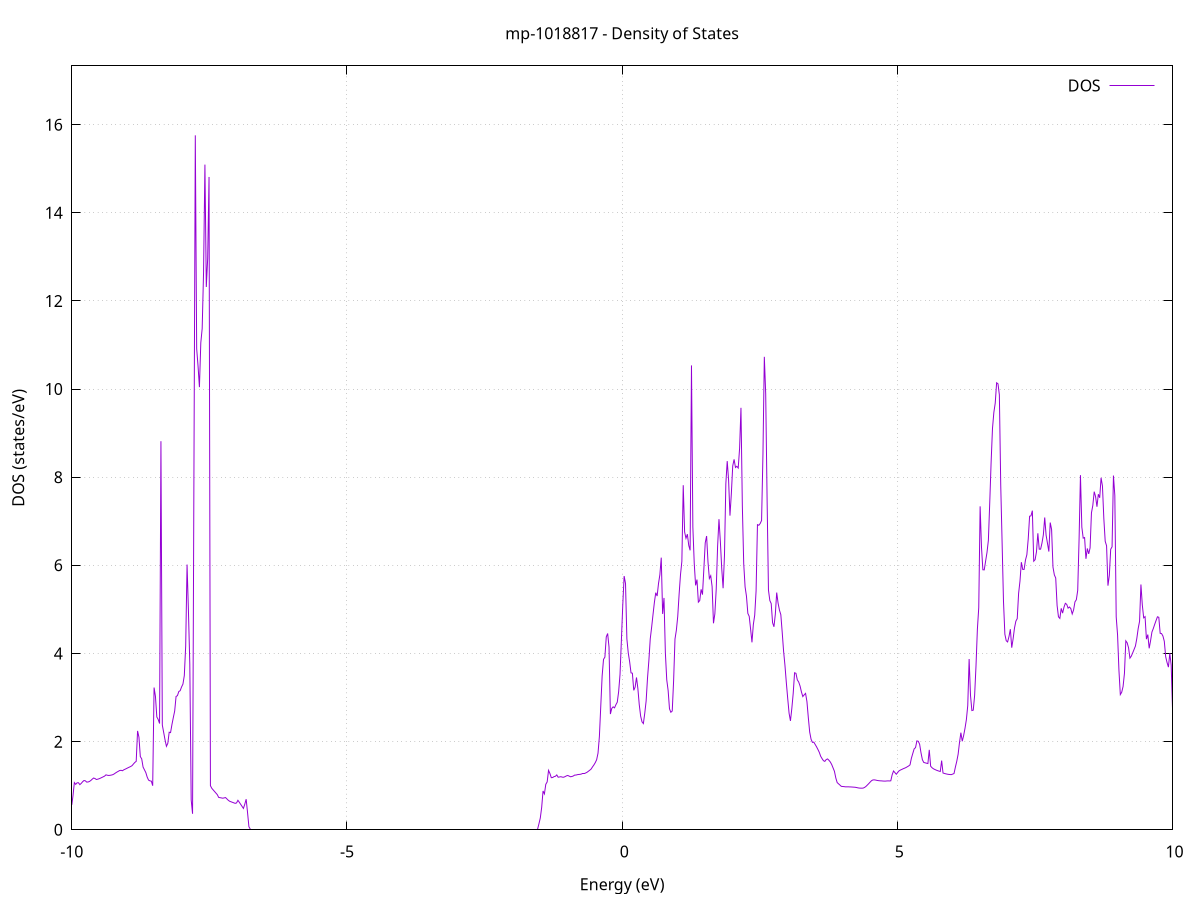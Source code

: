 set title 'mp-1018817 - Density of States'
set xlabel 'Energy (eV)'
set ylabel 'DOS (states/eV)'
set grid
set xrange [-10:10]
set yrange [0:17.334]
set xzeroaxis lt -1
set terminal png size 800,600
set output 'mp-1018817_dos_gnuplot.png'
plot '-' using 1:2 with lines title 'DOS'
-35.901800 0.000000
-35.876900 0.000000
-35.851900 0.000000
-35.826900 0.000000
-35.801900 0.000000
-35.777000 0.000000
-35.752000 0.000000
-35.727000 0.000000
-35.702000 0.000000
-35.677100 0.000000
-35.652100 0.000000
-35.627100 0.000000
-35.602200 0.000000
-35.577200 0.000000
-35.552200 0.000000
-35.527200 0.000000
-35.502300 0.000000
-35.477300 0.000000
-35.452300 0.000000
-35.427300 0.000000
-35.402400 0.000000
-35.377400 0.000000
-35.352400 0.000000
-35.327400 0.000000
-35.302500 0.000000
-35.277500 0.000000
-35.252500 0.000000
-35.227500 0.000000
-35.202600 0.000000
-35.177600 0.000000
-35.152600 0.000000
-35.127600 0.000000
-35.102700 0.000000
-35.077700 0.000000
-35.052700 0.000000
-35.027700 0.000000
-35.002800 0.000000
-34.977800 0.000000
-34.952800 0.000000
-34.927800 0.000000
-34.902900 0.000000
-34.877900 0.000000
-34.852900 0.000000
-34.827900 0.000000
-34.803000 0.000000
-34.778000 0.000000
-34.753000 0.000000
-34.728100 0.000000
-34.703100 0.000000
-34.678100 0.000000
-34.653100 0.000000
-34.628200 0.000000
-34.603200 0.000000
-34.578200 0.000000
-34.553200 0.000000
-34.528300 0.000000
-34.503300 0.000000
-34.478300 0.000000
-34.453300 0.000000
-34.428400 0.000000
-34.403400 0.000000
-34.378400 0.000000
-34.353400 0.000000
-34.328500 0.000000
-34.303500 0.000000
-34.278500 0.000000
-34.253500 0.000000
-34.228600 0.000000
-34.203600 0.000000
-34.178600 0.000000
-34.153600 0.000000
-34.128700 0.000000
-34.103700 0.000000
-34.078700 0.000000
-34.053700 0.000000
-34.028800 0.000000
-34.003800 0.000000
-33.978800 0.000000
-33.953800 0.000000
-33.928900 0.000000
-33.903900 0.000000
-33.878900 0.000000
-33.854000 0.000000
-33.829000 0.000000
-33.804000 0.000000
-33.779000 0.000000
-33.754100 0.000000
-33.729100 0.000000
-33.704100 0.000000
-33.679100 0.000000
-33.654200 0.000000
-33.629200 72.363400
-33.604200 0.000000
-33.579200 0.000000
-33.554300 0.000000
-33.529300 0.000000
-33.504300 0.000000
-33.479300 0.000000
-33.454400 0.000000
-33.429400 0.000000
-33.404400 0.000000
-33.379400 0.000000
-33.354500 0.000000
-33.329500 0.000000
-33.304500 0.000000
-33.279500 0.000000
-33.254600 0.000000
-33.229600 0.000000
-33.204600 0.000000
-33.179600 0.000000
-33.154700 0.000000
-33.129700 0.000000
-33.104700 0.000000
-33.079700 0.000000
-33.054800 0.000000
-33.029800 0.000000
-33.004800 0.000000
-32.979900 0.000000
-32.954900 0.000000
-32.929900 0.000000
-32.904900 0.000000
-32.880000 0.000000
-32.855000 0.000000
-32.830000 0.000000
-32.805000 0.000000
-32.780100 0.000000
-32.755100 0.000000
-32.730100 0.000000
-32.705100 0.000000
-32.680200 0.000000
-32.655200 0.000000
-32.630200 0.000000
-32.605200 0.000000
-32.580300 0.000000
-32.555300 0.000000
-32.530300 0.000000
-32.505300 0.000000
-32.480400 0.000000
-32.455400 0.000000
-32.430400 0.000000
-32.405400 0.000000
-32.380500 0.000000
-32.355500 0.000000
-32.330500 0.000000
-32.305500 0.000000
-32.280600 0.000000
-32.255600 0.000000
-32.230600 0.000000
-32.205600 0.000000
-32.180700 0.000000
-32.155700 0.000000
-32.130700 0.000000
-32.105700 0.000000
-32.080800 0.000000
-32.055800 0.000000
-32.030800 0.000000
-32.005900 0.000000
-31.980900 0.000000
-31.955900 0.000000
-31.930900 0.000000
-31.906000 0.000000
-31.881000 0.000000
-31.856000 0.000000
-31.831000 0.000000
-31.806100 0.000000
-31.781100 0.000000
-31.756100 0.000000
-31.731100 0.000000
-31.706200 0.000000
-31.681200 0.000000
-31.656200 0.000000
-31.631200 0.000000
-31.606300 0.000000
-31.581300 0.000000
-31.556300 0.000000
-31.531300 0.000000
-31.506400 0.000000
-31.481400 0.000000
-31.456400 0.000000
-31.431400 0.000000
-31.406500 0.000000
-31.381500 0.000000
-31.356500 0.000000
-31.331500 0.000000
-31.306600 0.000000
-31.281600 0.000000
-31.256600 0.000000
-31.231600 0.000000
-31.206700 0.000000
-31.181700 0.000000
-31.156700 0.000000
-31.131800 0.000000
-31.106800 0.000000
-31.081800 0.000000
-31.056800 0.000000
-31.031900 0.000000
-31.006900 0.000000
-30.981900 0.000000
-30.956900 0.000000
-30.932000 0.000000
-30.907000 0.000000
-30.882000 0.000000
-30.857000 0.000000
-30.832100 0.000000
-30.807100 0.000000
-30.782100 0.000000
-30.757100 0.000000
-30.732200 0.000000
-30.707200 0.000000
-30.682200 0.000000
-30.657200 0.000000
-30.632300 0.000000
-30.607300 0.000000
-30.582300 0.000000
-30.557300 0.000000
-30.532400 0.000000
-30.507400 0.000000
-30.482400 0.000000
-30.457400 0.000000
-30.432500 0.000000
-30.407500 0.000000
-30.382500 0.000000
-30.357500 0.000000
-30.332600 0.000000
-30.307600 0.000000
-30.282600 0.000000
-30.257700 0.000000
-30.232700 0.000000
-30.207700 0.000000
-30.182700 0.000000
-30.157800 0.000000
-30.132800 0.000000
-30.107800 0.000000
-30.082800 0.000000
-30.057900 0.000000
-30.032900 0.000000
-30.007900 0.000000
-29.982900 0.000000
-29.958000 0.000000
-29.933000 0.000000
-29.908000 0.000000
-29.883000 0.000000
-29.858100 0.000000
-29.833100 0.000000
-29.808100 0.000000
-29.783100 0.000000
-29.758200 0.000000
-29.733200 0.000000
-29.708200 0.000000
-29.683200 0.000000
-29.658300 0.000000
-29.633300 0.000000
-29.608300 0.000000
-29.583300 0.000000
-29.558400 0.000000
-29.533400 0.000000
-29.508400 0.000000
-29.483400 0.000000
-29.458500 0.000000
-29.433500 0.000000
-29.408500 0.000000
-29.383600 0.000000
-29.358600 0.000000
-29.333600 0.000000
-29.308600 0.000000
-29.283700 0.000000
-29.258700 0.000000
-29.233700 0.000000
-29.208700 0.000000
-29.183800 0.000000
-29.158800 0.000000
-29.133800 0.000000
-29.108800 0.000000
-29.083900 0.000000
-29.058900 0.000000
-29.033900 0.000000
-29.008900 0.000000
-28.984000 0.000000
-28.959000 0.000000
-28.934000 0.000000
-28.909000 0.000000
-28.884100 0.000000
-28.859100 0.000000
-28.834100 0.000000
-28.809100 0.000000
-28.784200 0.000000
-28.759200 0.000000
-28.734200 0.000000
-28.709200 0.000000
-28.684300 0.000000
-28.659300 0.000000
-28.634300 0.000000
-28.609300 0.000000
-28.584400 0.000000
-28.559400 0.000000
-28.534400 0.000000
-28.509500 0.000000
-28.484500 0.000000
-28.459500 0.000000
-28.434500 0.000000
-28.409600 0.000000
-28.384600 0.000000
-28.359600 0.000000
-28.334600 0.000000
-28.309700 0.000000
-28.284700 0.000000
-28.259700 0.000000
-28.234700 0.000000
-28.209800 0.000000
-28.184800 0.000000
-28.159800 0.000000
-28.134800 0.000000
-28.109900 0.000000
-28.084900 0.000000
-28.059900 0.000000
-28.034900 0.000000
-28.010000 0.000000
-27.985000 0.000000
-27.960000 0.000000
-27.935000 0.000000
-27.910100 0.000000
-27.885100 0.000000
-27.860100 0.000000
-27.835100 0.000000
-27.810200 0.000000
-27.785200 0.000000
-27.760200 0.000000
-27.735200 0.000000
-27.710300 0.000000
-27.685300 0.000000
-27.660300 0.000000
-27.635300 0.000000
-27.610400 0.000000
-27.585400 0.000000
-27.560400 0.000000
-27.535500 0.000000
-27.510500 0.000000
-27.485500 0.000000
-27.460500 0.000000
-27.435600 0.000000
-27.410600 0.000000
-27.385600 0.000000
-27.360600 0.000000
-27.335700 0.000000
-27.310700 0.000000
-27.285700 0.000000
-27.260700 0.000000
-27.235800 0.000000
-27.210800 0.000000
-27.185800 0.000000
-27.160800 0.000000
-27.135900 0.000000
-27.110900 0.000000
-27.085900 0.000000
-27.060900 0.000000
-27.036000 0.000000
-27.011000 0.000000
-26.986000 0.000000
-26.961000 0.000000
-26.936100 0.000000
-26.911100 0.000000
-26.886100 0.000000
-26.861100 0.000000
-26.836200 0.000000
-26.811200 0.000000
-26.786200 0.000000
-26.761200 0.000000
-26.736300 0.000000
-26.711300 0.000000
-26.686300 0.000000
-26.661400 0.000000
-26.636400 0.000000
-26.611400 0.000000
-26.586400 0.000000
-26.561500 0.000000
-26.536500 0.000000
-26.511500 0.000000
-26.486500 0.000000
-26.461600 0.000000
-26.436600 0.000000
-26.411600 0.000000
-26.386600 0.000000
-26.361700 0.000000
-26.336700 0.000000
-26.311700 0.000000
-26.286700 0.000000
-26.261800 0.000000
-26.236800 0.000000
-26.211800 0.000000
-26.186800 0.000000
-26.161900 0.000000
-26.136900 0.000000
-26.111900 0.000000
-26.086900 0.000000
-26.062000 0.000000
-26.037000 0.000000
-26.012000 0.000000
-25.987000 0.000000
-25.962100 0.000000
-25.937100 0.000000
-25.912100 0.000000
-25.887100 0.000000
-25.862200 0.000000
-25.837200 0.000000
-25.812200 0.000000
-25.787300 0.000000
-25.762300 0.000000
-25.737300 0.000000
-25.712300 0.000000
-25.687400 0.000000
-25.662400 0.000000
-25.637400 0.000000
-25.612400 0.000000
-25.587500 0.000000
-25.562500 0.000000
-25.537500 0.000000
-25.512500 0.000000
-25.487600 0.000000
-25.462600 0.000000
-25.437600 0.000000
-25.412600 0.000000
-25.387700 0.000000
-25.362700 0.000000
-25.337700 0.000000
-25.312700 0.000000
-25.287800 0.000000
-25.262800 0.000000
-25.237800 0.000000
-25.212800 0.000000
-25.187900 0.000000
-25.162900 0.000000
-25.137900 0.000000
-25.112900 0.000000
-25.088000 0.000000
-25.063000 0.000000
-25.038000 0.000000
-25.013000 0.000000
-24.988100 0.000000
-24.963100 0.000000
-24.938100 0.000000
-24.913200 0.000000
-24.888200 0.000000
-24.863200 0.000000
-24.838200 0.000000
-24.813300 0.000000
-24.788300 0.000000
-24.763300 0.000000
-24.738300 0.000000
-24.713400 0.000000
-24.688400 0.000000
-24.663400 0.000000
-24.638400 0.000000
-24.613500 0.000000
-24.588500 0.000000
-24.563500 0.000000
-24.538500 0.000000
-24.513600 0.000000
-24.488600 0.000000
-24.463600 0.000000
-24.438600 0.000000
-24.413700 0.000000
-24.388700 0.000000
-24.363700 0.000000
-24.338700 0.000000
-24.313800 0.000000
-24.288800 0.000000
-24.263800 0.000000
-24.238800 0.000000
-24.213900 0.000000
-24.188900 0.000000
-24.163900 0.000000
-24.138900 0.000000
-24.114000 0.000000
-24.089000 0.000000
-24.064000 0.000000
-24.039000 0.000000
-24.014100 0.000000
-23.989100 0.000000
-23.964100 0.000000
-23.939200 0.000000
-23.914200 0.000000
-23.889200 0.000000
-23.864200 0.000000
-23.839300 0.000000
-23.814300 0.000000
-23.789300 0.000000
-23.764300 0.000000
-23.739400 0.000000
-23.714400 0.000000
-23.689400 0.000000
-23.664400 0.000000
-23.639500 0.000000
-23.614500 0.000000
-23.589500 0.000000
-23.564500 0.000000
-23.539600 0.000000
-23.514600 0.000000
-23.489600 0.000000
-23.464600 0.000000
-23.439700 0.000000
-23.414700 0.000000
-23.389700 0.000000
-23.364700 0.000000
-23.339800 0.000000
-23.314800 0.000000
-23.289800 0.000000
-23.264800 0.000000
-23.239900 0.000000
-23.214900 0.000000
-23.189900 0.000000
-23.164900 0.000000
-23.140000 0.000000
-23.115000 0.000000
-23.090000 0.000000
-23.065100 0.000000
-23.040100 0.000000
-23.015100 0.000000
-22.990100 0.000000
-22.965200 0.000000
-22.940200 0.000000
-22.915200 0.000000
-22.890200 0.000000
-22.865300 0.000000
-22.840300 0.000000
-22.815300 0.000000
-22.790300 0.000000
-22.765400 0.000000
-22.740400 0.000000
-22.715400 0.000000
-22.690400 0.000000
-22.665500 0.000000
-22.640500 0.000000
-22.615500 0.000000
-22.590500 0.000000
-22.565600 0.000000
-22.540600 0.000000
-22.515600 0.000000
-22.490600 0.000000
-22.465700 0.000000
-22.440700 0.000000
-22.415700 0.000000
-22.390700 0.000000
-22.365800 0.000000
-22.340800 0.000000
-22.315800 0.000000
-22.290800 0.000000
-22.265900 0.000000
-22.240900 0.000000
-22.215900 0.000000
-22.191000 0.000000
-22.166000 0.000000
-22.141000 0.000000
-22.116000 0.000000
-22.091100 0.000000
-22.066100 0.000000
-22.041100 0.000000
-22.016100 0.000000
-21.991200 0.000000
-21.966200 0.000000
-21.941200 0.000000
-21.916200 0.000000
-21.891300 0.000000
-21.866300 0.000000
-21.841300 0.000000
-21.816300 0.000000
-21.791400 0.000000
-21.766400 0.000000
-21.741400 0.000000
-21.716400 0.000000
-21.691500 0.000000
-21.666500 0.000000
-21.641500 0.000000
-21.616500 0.000000
-21.591600 0.000000
-21.566600 0.000000
-21.541600 0.000000
-21.516600 0.000000
-21.491700 0.000000
-21.466700 0.000000
-21.441700 0.000000
-21.416700 0.000000
-21.391800 0.000000
-21.366800 0.000000
-21.341800 0.000000
-21.316900 0.000000
-21.291900 0.000000
-21.266900 0.000000
-21.241900 0.000000
-21.217000 0.000000
-21.192000 0.000000
-21.167000 0.000000
-21.142000 0.000000
-21.117100 0.000000
-21.092100 0.000000
-21.067100 0.000000
-21.042100 0.000000
-21.017200 0.000000
-20.992200 0.000000
-20.967200 0.000000
-20.942200 0.000000
-20.917300 0.000000
-20.892300 0.000000
-20.867300 0.000000
-20.842300 0.000000
-20.817400 0.000000
-20.792400 0.000000
-20.767400 0.000000
-20.742400 0.000000
-20.717500 0.000000
-20.692500 0.000000
-20.667500 0.000000
-20.642500 0.000000
-20.617600 0.000000
-20.592600 0.000000
-20.567600 0.000000
-20.542600 0.000000
-20.517700 0.000000
-20.492700 0.000000
-20.467700 0.000000
-20.442700 0.000000
-20.417800 0.000000
-20.392800 0.000000
-20.367800 0.000000
-20.342900 0.000000
-20.317900 0.000000
-20.292900 0.000000
-20.267900 0.000000
-20.243000 0.000000
-20.218000 0.000000
-20.193000 0.000000
-20.168000 0.000000
-20.143100 0.000000
-20.118100 0.000000
-20.093100 0.000000
-20.068100 0.000000
-20.043200 0.000000
-20.018200 0.000000
-19.993200 0.000000
-19.968200 0.000000
-19.943300 0.000000
-19.918300 0.000000
-19.893300 0.000000
-19.868300 0.000000
-19.843400 0.000000
-19.818400 0.000000
-19.793400 0.000000
-19.768400 0.000000
-19.743500 0.000000
-19.718500 0.000000
-19.693500 0.000000
-19.668500 0.000000
-19.643600 0.000000
-19.618600 0.000000
-19.593600 0.000000
-19.568600 0.000000
-19.543700 0.000000
-19.518700 0.000000
-19.493700 0.000000
-19.468800 0.000000
-19.443800 0.000000
-19.418800 0.000000
-19.393800 0.000000
-19.368900 0.000000
-19.343900 0.000000
-19.318900 0.000000
-19.293900 0.000000
-19.269000 0.000000
-19.244000 0.000000
-19.219000 0.000000
-19.194000 0.000000
-19.169100 0.000000
-19.144100 0.000000
-19.119100 0.000000
-19.094100 0.000000
-19.069200 0.000000
-19.044200 0.000000
-19.019200 0.000000
-18.994200 0.000000
-18.969300 0.000000
-18.944300 0.000000
-18.919300 0.000000
-18.894300 0.000000
-18.869400 0.000000
-18.844400 0.000000
-18.819400 0.000000
-18.794400 0.000000
-18.769500 0.000000
-18.744500 0.000000
-18.719500 0.000000
-18.694500 0.000000
-18.669600 0.000000
-18.644600 0.000000
-18.619600 0.000000
-18.594700 0.000000
-18.569700 0.000000
-18.544700 0.000000
-18.519700 0.000000
-18.494800 0.000000
-18.469800 0.000000
-18.444800 0.000000
-18.419800 0.000000
-18.394900 0.000000
-18.369900 0.000000
-18.344900 0.000000
-18.319900 0.000000
-18.295000 0.000000
-18.270000 0.000000
-18.245000 0.000000
-18.220000 0.000000
-18.195100 0.000000
-18.170100 0.000000
-18.145100 0.000000
-18.120100 0.000000
-18.095200 0.000000
-18.070200 0.000000
-18.045200 0.000000
-18.020200 0.000000
-17.995300 0.000000
-17.970300 0.000000
-17.945300 0.000000
-17.920300 0.000000
-17.895400 0.000000
-17.870400 0.000000
-17.845400 0.000000
-17.820400 0.000000
-17.795500 0.000000
-17.770500 0.000000
-17.745500 0.000000
-17.720600 0.000000
-17.695600 0.000000
-17.670600 0.000000
-17.645600 0.000000
-17.620700 0.000000
-17.595700 0.000000
-17.570700 0.000000
-17.545700 0.000000
-17.520800 0.000000
-17.495800 0.000000
-17.470800 0.000000
-17.445800 0.000000
-17.420900 0.000000
-17.395900 0.000000
-17.370900 0.000000
-17.345900 0.000000
-17.321000 0.000000
-17.296000 0.000000
-17.271000 0.000000
-17.246000 0.000000
-17.221100 0.000000
-17.196100 0.000000
-17.171100 0.000000
-17.146100 0.000000
-17.121200 0.000000
-17.096200 0.000000
-17.071200 0.000000
-17.046200 0.000000
-17.021300 0.000000
-16.996300 0.000000
-16.971300 0.000000
-16.946300 0.000000
-16.921400 0.000000
-16.896400 0.000000
-16.871400 0.000000
-16.846400 0.000000
-16.821500 0.000000
-16.796500 0.000000
-16.771500 0.000000
-16.746600 0.000000
-16.721600 0.000000
-16.696600 0.000000
-16.671600 0.000000
-16.646700 0.000000
-16.621700 0.000000
-16.596700 0.000000
-16.571700 0.000000
-16.546800 0.000000
-16.521800 0.000000
-16.496800 0.000000
-16.471800 0.000000
-16.446900 0.000000
-16.421900 0.000000
-16.396900 0.000000
-16.371900 0.000000
-16.347000 0.000000
-16.322000 0.000000
-16.297000 0.000000
-16.272000 0.000000
-16.247100 0.000000
-16.222100 0.000000
-16.197100 0.000000
-16.172100 0.000000
-16.147200 0.000000
-16.122200 0.000000
-16.097200 0.000000
-16.072200 0.000000
-16.047300 0.000000
-16.022300 0.000000
-15.997300 0.000000
-15.972300 0.000000
-15.947400 0.000000
-15.922400 0.000000
-15.897400 0.000000
-15.872500 0.000000
-15.847500 0.000000
-15.822500 0.000000
-15.797500 0.000000
-15.772600 0.000000
-15.747600 0.000000
-15.722600 0.000000
-15.697600 0.000000
-15.672700 0.000000
-15.647700 0.000000
-15.622700 0.000000
-15.597700 0.000000
-15.572800 0.000000
-15.547800 0.000000
-15.522800 0.000000
-15.497800 0.000000
-15.472900 0.000000
-15.447900 0.000000
-15.422900 0.000000
-15.397900 0.000000
-15.373000 0.000000
-15.348000 0.000000
-15.323000 0.000000
-15.298000 0.000000
-15.273100 0.000000
-15.248100 0.000000
-15.223100 0.000000
-15.198100 0.000000
-15.173200 0.000000
-15.148200 0.000000
-15.123200 0.000000
-15.098200 0.000000
-15.073300 0.000000
-15.048300 19.393300
-15.023300 23.893400
-14.998400 36.241000
-14.973400 35.890700
-14.948400 25.973100
-14.923400 30.672200
-14.898500 42.141300
-14.873500 95.841900
-14.848500 78.734800
-14.823500 30.732000
-14.798600 43.143200
-14.773600 36.555300
-14.748600 0.000000
-14.723600 0.000000
-14.698700 0.000000
-14.673700 0.000000
-14.648700 0.000000
-14.623700 0.000000
-14.598800 0.000000
-14.573800 0.000000
-14.548800 0.000000
-14.523800 0.000000
-14.498900 0.000000
-14.473900 0.000000
-14.448900 0.000000
-14.423900 0.000000
-14.399000 0.000000
-14.374000 0.000000
-14.349000 0.000000
-14.324000 0.000000
-14.299100 0.000000
-14.274100 0.000000
-14.249100 0.000000
-14.224100 0.000000
-14.199200 0.000000
-14.174200 0.000000
-14.149200 0.000000
-14.124300 0.000000
-14.099300 0.000000
-14.074300 0.000000
-14.049300 0.000000
-14.024400 0.000000
-13.999400 0.000000
-13.974400 0.000000
-13.949400 0.000000
-13.924500 0.000000
-13.899500 0.000000
-13.874500 0.000000
-13.849500 0.000000
-13.824600 0.000000
-13.799600 0.000000
-13.774600 0.000000
-13.749600 0.000000
-13.724700 0.000000
-13.699700 0.000000
-13.674700 0.000000
-13.649700 0.000000
-13.624800 0.000000
-13.599800 0.000000
-13.574800 0.000000
-13.549800 0.000000
-13.524900 0.000000
-13.499900 0.000000
-13.474900 0.000000
-13.449900 0.000000
-13.425000 0.000000
-13.400000 0.000000
-13.375000 0.000000
-13.350000 0.000000
-13.325100 0.000000
-13.300100 0.000000
-13.275100 0.000000
-13.250100 0.000000
-13.225200 0.000000
-13.200200 0.000000
-13.175200 0.000000
-13.150300 0.000000
-13.125300 0.000000
-13.100300 0.000000
-13.075300 0.000000
-13.050400 0.000000
-13.025400 0.000000
-13.000400 0.000000
-12.975400 0.000000
-12.950500 0.000000
-12.925500 0.000000
-12.900500 0.000000
-12.875500 0.000000
-12.850600 0.000000
-12.825600 0.000000
-12.800600 0.000000
-12.775600 0.000000
-12.750700 0.000000
-12.725700 0.000000
-12.700700 0.000000
-12.675700 0.000000
-12.650800 0.000000
-12.625800 0.000000
-12.600800 0.000000
-12.575800 0.000000
-12.550900 0.000000
-12.525900 0.000000
-12.500900 0.000000
-12.475900 0.000000
-12.451000 0.000000
-12.426000 0.000000
-12.401000 0.000000
-12.376000 0.000000
-12.351100 0.000000
-12.326100 0.000000
-12.301100 0.000000
-12.276200 0.000000
-12.251200 0.000000
-12.226200 0.000000
-12.201200 0.000000
-12.176300 0.000000
-12.151300 0.000000
-12.126300 0.000000
-12.101300 0.000000
-12.076400 0.000000
-12.051400 0.000000
-12.026400 0.000000
-12.001400 0.000000
-11.976500 0.000000
-11.951500 0.000000
-11.926500 0.000000
-11.901500 0.000000
-11.876600 0.000000
-11.851600 0.000000
-11.826600 0.000000
-11.801600 0.000000
-11.776700 0.000000
-11.751700 0.000000
-11.726700 0.000000
-11.701700 0.000000
-11.676800 0.000000
-11.651800 0.000000
-11.626800 0.000000
-11.601800 0.000000
-11.576900 0.000000
-11.551900 0.000000
-11.526900 0.000000
-11.501900 0.000000
-11.477000 0.000000
-11.452000 0.000000
-11.427000 0.000000
-11.402100 0.000000
-11.377100 0.000000
-11.352100 0.000000
-11.327100 0.000000
-11.302200 0.000000
-11.277200 0.000000
-11.252200 0.000000
-11.227200 0.000000
-11.202300 0.000000
-11.177300 0.000000
-11.152300 0.000000
-11.127300 0.000000
-11.102400 0.000000
-11.077400 0.000000
-11.052400 0.000000
-11.027400 0.000000
-11.002500 0.000000
-10.977500 0.000000
-10.952500 0.000000
-10.927500 0.000000
-10.902600 0.000000
-10.877600 0.000000
-10.852600 0.000000
-10.827600 0.000000
-10.802700 0.000000
-10.777700 0.000000
-10.752700 0.000000
-10.727700 0.000000
-10.702800 0.000000
-10.677800 0.000000
-10.652800 0.000000
-10.627800 0.000000
-10.602900 0.000000
-10.577900 0.000000
-10.552900 0.000000
-10.528000 0.000000
-10.503000 0.000000
-10.478000 0.000000
-10.453000 0.000000
-10.428100 0.000000
-10.403100 0.000000
-10.378100 0.000000
-10.353100 0.000000
-10.328200 0.000000
-10.303200 0.000000
-10.278200 0.000000
-10.253200 0.000000
-10.228300 0.000000
-10.203300 0.000000
-10.178300 0.000000
-10.153300 0.000000
-10.128400 0.000000
-10.103400 0.000000
-10.078400 0.000000
-10.053400 0.000000
-10.028500 0.159600
-10.003500 0.530700
-9.978500 0.770000
-9.953500 1.070300
-9.928600 1.030600
-9.903600 1.066100
-9.878600 1.067500
-9.853600 1.024300
-9.828700 1.052200
-9.803700 1.089700
-9.778700 1.117800
-9.753700 1.110600
-9.728800 1.082000
-9.703800 1.084500
-9.678800 1.096400
-9.653800 1.119000
-9.628900 1.148400
-9.603900 1.174100
-9.578900 1.163600
-9.554000 1.140900
-9.529000 1.147500
-9.504000 1.158100
-9.479000 1.171700
-9.454100 1.186800
-9.429100 1.201900
-9.404100 1.217600
-9.379100 1.246400
-9.354200 1.237500
-9.329200 1.232300
-9.304200 1.236100
-9.279200 1.241900
-9.254300 1.250600
-9.229300 1.267600
-9.204300 1.290000
-9.179300 1.309700
-9.154400 1.327200
-9.129400 1.344800
-9.104400 1.349300
-9.079400 1.339500
-9.054500 1.361300
-9.029500 1.375200
-9.004500 1.390800
-8.979500 1.406500
-8.954600 1.421600
-8.929600 1.436000
-8.904600 1.455800
-8.879600 1.493300
-8.854700 1.528200
-8.829700 1.552800
-8.804700 2.243000
-8.779700 2.100700
-8.754800 1.659700
-8.729800 1.610100
-8.704800 1.423300
-8.679900 1.360600
-8.654900 1.297800
-8.629900 1.194500
-8.604900 1.126800
-8.580000 1.110000
-8.555000 1.103900
-8.530000 0.999800
-8.505000 3.227400
-8.480100 3.027200
-8.455100 2.559900
-8.430100 2.503100
-8.405100 2.411100
-8.380200 8.817300
-8.355200 2.377700
-8.330200 2.207000
-8.305200 2.036400
-8.280300 1.893900
-8.255300 1.961400
-8.230300 2.213900
-8.205300 2.205300
-8.180400 2.386700
-8.155400 2.545500
-8.130400 2.695000
-8.105400 3.024700
-8.080500 3.043700
-8.055500 3.137000
-8.030500 3.156400
-8.005500 3.240800
-7.980600 3.304900
-7.955600 3.498000
-7.930600 4.166600
-7.905600 6.018800
-7.880700 4.973600
-7.855700 3.758300
-7.830700 0.679600
-7.805800 0.363000
-7.780800 8.064800
-7.755800 15.758200
-7.730800 10.914100
-7.705900 10.521300
-7.680900 10.043900
-7.655900 11.050800
-7.630900 11.372100
-7.606000 12.634700
-7.581000 15.093500
-7.556000 12.316900
-7.531000 12.960700
-7.506100 14.813100
-7.481100 1.000200
-7.456100 0.940800
-7.431100 0.904900
-7.406200 0.869000
-7.381200 0.833000
-7.356200 0.797100
-7.331200 0.734400
-7.306300 0.728400
-7.281300 0.722500
-7.256300 0.716500
-7.231300 0.723300
-7.206400 0.730900
-7.181400 0.700100
-7.156400 0.669200
-7.131400 0.646800
-7.106500 0.635000
-7.081500 0.623300
-7.056500 0.611500
-7.031500 0.599800
-7.006600 0.608800
-6.981600 0.668400
-6.956600 0.625100
-6.931700 0.578300
-6.906700 0.531600
-6.881700 0.484800
-6.856700 0.580200
-6.831800 0.693900
-6.806800 0.393100
-6.781800 0.069500
-6.756800 0.000000
-6.731900 0.000000
-6.706900 0.000000
-6.681900 0.000000
-6.656900 0.000000
-6.632000 0.000000
-6.607000 0.000000
-6.582000 0.000000
-6.557000 0.000000
-6.532100 0.000000
-6.507100 0.000000
-6.482100 0.000000
-6.457100 0.000000
-6.432200 0.000000
-6.407200 0.000000
-6.382200 0.000000
-6.357200 0.000000
-6.332300 0.000000
-6.307300 0.000000
-6.282300 0.000000
-6.257300 0.000000
-6.232400 0.000000
-6.207400 0.000000
-6.182400 0.000000
-6.157400 0.000000
-6.132500 0.000000
-6.107500 0.000000
-6.082500 0.000000
-6.057600 0.000000
-6.032600 0.000000
-6.007600 0.000000
-5.982600 0.000000
-5.957700 0.000000
-5.932700 0.000000
-5.907700 0.000000
-5.882700 0.000000
-5.857800 0.000000
-5.832800 0.000000
-5.807800 0.000000
-5.782800 0.000000
-5.757900 0.000000
-5.732900 0.000000
-5.707900 0.000000
-5.682900 0.000000
-5.658000 0.000000
-5.633000 0.000000
-5.608000 0.000000
-5.583000 0.000000
-5.558100 0.000000
-5.533100 0.000000
-5.508100 0.000000
-5.483100 0.000000
-5.458200 0.000000
-5.433200 0.000000
-5.408200 0.000000
-5.383200 0.000000
-5.358300 0.000000
-5.333300 0.000000
-5.308300 0.000000
-5.283300 0.000000
-5.258400 0.000000
-5.233400 0.000000
-5.208400 0.000000
-5.183400 0.000000
-5.158500 0.000000
-5.133500 0.000000
-5.108500 0.000000
-5.083600 0.000000
-5.058600 0.000000
-5.033600 0.000000
-5.008600 0.000000
-4.983700 0.000000
-4.958700 0.000000
-4.933700 0.000000
-4.908700 0.000000
-4.883800 0.000000
-4.858800 0.000000
-4.833800 0.000000
-4.808800 0.000000
-4.783900 0.000000
-4.758900 0.000000
-4.733900 0.000000
-4.708900 0.000000
-4.684000 0.000000
-4.659000 0.000000
-4.634000 0.000000
-4.609000 0.000000
-4.584100 0.000000
-4.559100 0.000000
-4.534100 0.000000
-4.509100 0.000000
-4.484200 0.000000
-4.459200 0.000000
-4.434200 0.000000
-4.409200 0.000000
-4.384300 0.000000
-4.359300 0.000000
-4.334300 0.000000
-4.309300 0.000000
-4.284400 0.000000
-4.259400 0.000000
-4.234400 0.000000
-4.209500 0.000000
-4.184500 0.000000
-4.159500 0.000000
-4.134500 0.000000
-4.109600 0.000000
-4.084600 0.000000
-4.059600 0.000000
-4.034600 0.000000
-4.009700 0.000000
-3.984700 0.000000
-3.959700 0.000000
-3.934700 0.000000
-3.909800 0.000000
-3.884800 0.000000
-3.859800 0.000000
-3.834800 0.000000
-3.809900 0.000000
-3.784900 0.000000
-3.759900 0.000000
-3.734900 0.000000
-3.710000 0.000000
-3.685000 0.000000
-3.660000 0.000000
-3.635000 0.000000
-3.610100 0.000000
-3.585100 0.000000
-3.560100 0.000000
-3.535100 0.000000
-3.510200 0.000000
-3.485200 0.000000
-3.460200 0.000000
-3.435200 0.000000
-3.410300 0.000000
-3.385300 0.000000
-3.360300 0.000000
-3.335400 0.000000
-3.310400 0.000000
-3.285400 0.000000
-3.260400 0.000000
-3.235500 0.000000
-3.210500 0.000000
-3.185500 0.000000
-3.160500 0.000000
-3.135600 0.000000
-3.110600 0.000000
-3.085600 0.000000
-3.060600 0.000000
-3.035700 0.000000
-3.010700 0.000000
-2.985700 0.000000
-2.960700 0.000000
-2.935800 0.000000
-2.910800 0.000000
-2.885800 0.000000
-2.860800 0.000000
-2.835900 0.000000
-2.810900 0.000000
-2.785900 0.000000
-2.760900 0.000000
-2.736000 0.000000
-2.711000 0.000000
-2.686000 0.000000
-2.661000 0.000000
-2.636100 0.000000
-2.611100 0.000000
-2.586100 0.000000
-2.561100 0.000000
-2.536200 0.000000
-2.511200 0.000000
-2.486200 0.000000
-2.461300 0.000000
-2.436300 0.000000
-2.411300 0.000000
-2.386300 0.000000
-2.361400 0.000000
-2.336400 0.000000
-2.311400 0.000000
-2.286400 0.000000
-2.261500 0.000000
-2.236500 0.000000
-2.211500 0.000000
-2.186500 0.000000
-2.161600 0.000000
-2.136600 0.000000
-2.111600 0.000000
-2.086600 0.000000
-2.061700 0.000000
-2.036700 0.000000
-2.011700 0.000000
-1.986700 0.000000
-1.961800 0.000000
-1.936800 0.000000
-1.911800 0.000000
-1.886800 0.000000
-1.861900 0.000000
-1.836900 0.000000
-1.811900 0.000000
-1.786900 0.000000
-1.762000 0.000000
-1.737000 0.000000
-1.712000 0.000000
-1.687000 0.000000
-1.662100 0.000000
-1.637100 0.000000
-1.612100 0.000000
-1.587100 0.000000
-1.562200 0.000000
-1.537200 0.000000
-1.512200 0.134400
-1.487300 0.266600
-1.462300 0.505600
-1.437300 0.880500
-1.412300 0.814000
-1.387400 1.031900
-1.362400 1.085800
-1.337400 1.348000
-1.312400 1.277700
-1.287500 1.182300
-1.262500 1.185400
-1.237500 1.206300
-1.212500 1.214000
-1.187600 1.244900
-1.162600 1.192600
-1.137600 1.198600
-1.112600 1.204400
-1.087700 1.194000
-1.062700 1.192600
-1.037700 1.205700
-1.012700 1.222900
-0.987800 1.232400
-0.962800 1.217600
-0.937800 1.203000
-0.912800 1.209000
-0.887900 1.220400
-0.862900 1.241000
-0.837900 1.241800
-0.812900 1.250800
-0.788000 1.255500
-0.763000 1.258000
-0.738000 1.265800
-0.713000 1.278300
-0.688100 1.278300
-0.663100 1.288900
-0.638100 1.304600
-0.613200 1.327900
-0.588200 1.351900
-0.563200 1.378500
-0.538200 1.427300
-0.513300 1.471100
-0.488300 1.523800
-0.463300 1.589700
-0.438300 1.739800
-0.413400 2.118000
-0.388400 2.805400
-0.363400 3.492700
-0.338400 3.866900
-0.313500 3.917400
-0.288500 4.376800
-0.263500 4.454000
-0.238500 4.146800
-0.213600 2.625700
-0.188600 2.754500
-0.163600 2.789700
-0.138600 2.766400
-0.113700 2.837300
-0.088700 2.895200
-0.063700 3.133200
-0.038700 3.523200
-0.013800 4.298700
0.011200 5.098200
0.036200 5.757500
0.061200 5.587100
0.086100 4.330400
0.111100 4.012900
0.136100 3.814300
0.161100 3.560900
0.186000 3.552600
0.211000 3.164100
0.236000 3.236600
0.260900 3.456600
0.285900 3.203600
0.310900 2.838800
0.335900 2.580300
0.360800 2.449100
0.385800 2.410000
0.410800 2.642500
0.435800 2.921600
0.460700 3.437400
0.485700 3.841600
0.510700 4.333700
0.535700 4.594200
0.560600 4.880400
0.585600 5.157400
0.610600 5.380400
0.635600 5.303800
0.660500 5.585900
0.685500 5.788000
0.710500 6.174900
0.735500 4.898200
0.760400 5.260900
0.785400 4.015100
0.810400 3.402100
0.835400 3.162800
0.860300 2.744200
0.885300 2.666100
0.910300 2.694900
0.935300 3.382900
0.960200 4.328200
0.985200 4.529300
1.010200 4.842200
1.035200 5.346000
1.060100 5.785700
1.085100 6.091000
1.110100 7.818800
1.135000 6.756500
1.160000 6.613900
1.185000 6.707800
1.210000 6.454000
1.234900 6.341000
1.259900 10.537000
1.284900 6.868900
1.309900 6.045700
1.334800 5.545700
1.359800 5.677200
1.384800 5.165500
1.409800 5.200800
1.434700 5.456100
1.459700 5.336200
1.484700 5.918800
1.509700 6.511800
1.534600 6.665500
1.559600 6.080800
1.584600 5.702000
1.609600 5.764700
1.634500 5.519600
1.659500 4.685800
1.684500 4.899000
1.709500 5.462900
1.734400 6.427500
1.759400 7.048200
1.784400 6.544700
1.809400 5.929900
1.834300 5.481500
1.859300 6.220900
1.884300 7.855900
1.909300 8.365400
1.934200 7.936100
1.959200 7.128300
1.984200 7.628100
2.009200 8.255100
2.034100 8.405500
2.059100 8.221400
2.084100 8.247200
2.109000 8.208400
2.134000 8.653000
2.159000 9.575200
2.184000 7.352400
2.208900 6.037900
2.233900 5.511600
2.258900 5.299000
2.283900 4.910100
2.308800 4.842700
2.333800 4.556400
2.358800 4.252900
2.383800 4.657800
2.408700 4.868600
2.433700 5.419100
2.458700 6.923400
2.483700 6.909300
2.508600 6.949900
2.533600 7.018900
2.558600 8.523600
2.583600 10.732200
2.608500 9.893200
2.633500 7.522100
2.658500 5.439800
2.683500 5.202100
2.708400 5.133500
2.733400 4.699000
2.758400 4.605800
2.783400 4.893100
2.808300 5.382700
2.833300 5.143600
2.858300 4.984600
2.883300 4.881000
2.908200 4.483900
2.933200 4.055900
2.958200 3.732600
2.983100 3.340900
3.008100 2.982400
3.033100 2.646100
3.058100 2.470600
3.083000 2.752300
3.108000 3.092400
3.133000 3.562500
3.158000 3.550700
3.182900 3.401200
3.207900 3.352400
3.232900 3.261500
3.257900 3.127700
3.282800 3.022500
3.307800 3.062400
3.332800 3.094700
3.357800 2.907100
3.382700 2.547000
3.407700 2.217800
3.432700 2.055000
3.457700 1.983100
3.482600 1.988400
3.507600 1.935700
3.532600 1.882000
3.557600 1.821700
3.582500 1.756100
3.607500 1.667900
3.632500 1.615000
3.657500 1.568100
3.682400 1.551700
3.707400 1.592700
3.732400 1.607700
3.757400 1.576800
3.782300 1.538500
3.807300 1.481800
3.832300 1.404500
3.857200 1.327500
3.882200 1.176400
3.907200 1.070900
3.932200 1.042600
3.957100 1.014500
3.982100 0.985600
4.007100 0.982200
4.032100 0.979100
4.057000 0.974400
4.082000 0.974200
4.107000 0.974000
4.132000 0.973300
4.156900 0.971700
4.181900 0.969600
4.206900 0.967100
4.231900 0.965000
4.256800 0.959000
4.281800 0.951900
4.306800 0.946600
4.331800 0.944600
4.356700 0.943500
4.381700 0.946900
4.406700 0.962100
4.431700 0.985500
4.456600 1.016600
4.481600 1.048600
4.506600 1.082600
4.531600 1.114000
4.556500 1.130800
4.581500 1.132800
4.606500 1.127800
4.631500 1.120200
4.656400 1.114900
4.681400 1.111500
4.706400 1.109800
4.731300 1.107200
4.756300 1.104600
4.781300 1.103900
4.806300 1.107800
4.831200 1.109100
4.856200 1.108000
4.881200 1.111200
4.906200 1.247800
4.931100 1.334000
4.956100 1.298200
4.981100 1.260000
5.006100 1.299400
5.031000 1.336500
5.056000 1.355400
5.081000 1.369000
5.106000 1.384800
5.130900 1.397300
5.155900 1.411200
5.180900 1.429600
5.205900 1.448100
5.230800 1.473100
5.255800 1.623100
5.280800 1.730700
5.305800 1.835500
5.330700 1.864200
5.355700 2.016900
5.380700 2.008100
5.405700 1.939200
5.430600 1.745200
5.455600 1.589000
5.480600 1.527900
5.505600 1.519000
5.530500 1.510500
5.555500 1.502700
5.580500 1.813700
5.605500 1.442800
5.630400 1.408300
5.655400 1.384600
5.680400 1.368900
5.705300 1.354600
5.730300 1.342100
5.755300 1.331600
5.780300 1.322100
5.805200 1.569900
5.830200 1.288000
5.855200 1.278300
5.880200 1.269800
5.905100 1.262500
5.930100 1.257000
5.955100 1.253800
5.980100 1.251200
6.005000 1.263200
6.030000 1.276100
6.055000 1.421400
6.080000 1.552500
6.104900 1.714300
6.129900 1.982200
6.154900 2.202700
6.179900 2.008700
6.204800 2.136800
6.229800 2.302600
6.254800 2.499700
6.279800 2.819500
6.304700 3.875000
6.329700 3.049500
6.354700 2.705300
6.379700 2.714100
6.404600 3.047700
6.429600 3.716600
6.454600 4.547200
6.479600 5.041700
6.504500 7.338700
6.529500 6.409000
6.554500 5.899900
6.579400 5.897500
6.604400 6.096900
6.629400 6.293100
6.654400 6.567900
6.679300 7.418100
6.704300 8.340000
6.729300 9.107500
6.754300 9.472600
6.779200 9.682100
6.804200 10.142600
6.829200 10.119900
6.854200 9.867900
6.879100 7.814800
6.904100 6.510700
6.929100 5.182900
6.954100 4.437900
6.979000 4.289400
7.004000 4.262200
7.029000 4.385400
7.054000 4.551700
7.078900 4.131600
7.103900 4.331900
7.128900 4.577400
7.153900 4.733200
7.178800 4.791700
7.203800 5.364600
7.228800 5.643200
7.253800 6.071800
7.278700 5.907000
7.303700 5.908300
7.328700 6.120800
7.353700 6.241100
7.378600 6.600700
7.403600 7.114600
7.428600 7.124400
7.453500 7.241800
7.478500 6.094400
7.503500 6.128600
7.528500 6.308300
7.553400 6.728000
7.578400 6.367300
7.603400 6.367100
7.628400 6.506100
7.653300 6.691200
7.678300 7.086500
7.703300 6.685400
7.728300 6.499700
7.753200 6.313100
7.778200 6.971100
7.803200 6.813300
7.828200 5.961100
7.853100 5.784700
7.878100 5.712000
7.903100 5.090000
7.928100 4.832300
7.953000 4.796500
7.978000 5.025000
8.003000 4.915900
8.028000 5.048600
8.052900 5.138800
8.077900 5.115400
8.102900 5.029300
8.127900 5.055200
8.152800 5.018200
8.177800 4.897100
8.202800 4.988800
8.227800 5.172000
8.252700 5.219400
8.277700 5.432100
8.302700 6.601800
8.327600 8.047500
8.352600 6.867800
8.377600 6.617700
8.402600 6.630200
8.427500 6.148200
8.452500 6.383700
8.477500 6.260800
8.502500 6.396100
8.527400 7.191400
8.552400 7.361100
8.577400 7.672500
8.602400 7.560900
8.627300 7.330500
8.652300 7.614400
8.677300 7.533600
8.702300 7.987200
8.727200 7.801800
8.752200 7.065300
8.777200 6.546600
8.802200 6.443200
8.827100 5.539200
8.852100 5.773000
8.877100 6.365300
8.902100 6.420600
8.927000 8.037200
8.952000 7.587500
8.977000 4.832400
9.002000 4.419200
9.026900 3.617100
9.051900 3.067700
9.076900 3.119600
9.101900 3.250300
9.126800 3.548200
9.151800 4.287100
9.176800 4.241500
9.201800 4.127900
9.226700 3.894500
9.251700 3.940100
9.276700 4.014600
9.301600 4.091800
9.326600 4.169900
9.351600 4.340900
9.376600 4.566300
9.401500 4.729600
9.426500 5.565300
9.451500 5.101100
9.476500 4.809300
9.501400 4.836400
9.526400 4.325600
9.551400 4.429500
9.576400 4.117200
9.601300 4.288100
9.626300 4.486800
9.651300 4.566800
9.676300 4.660400
9.701200 4.747700
9.726200 4.832900
9.751200 4.821300
9.776200 4.458200
9.801100 4.451900
9.826100 4.397100
9.851100 4.276800
9.876100 3.927100
9.901000 3.795400
9.926000 3.690800
9.951000 4.004700
9.976000 3.735600
10.000900 2.719500
10.025900 2.714800
10.050900 2.716100
10.075900 2.756000
10.100800 2.789900
10.125800 2.866200
10.150800 2.914700
10.175700 2.962400
10.200700 3.023700
10.225700 3.153100
10.250700 3.218100
10.275600 3.762300
10.300600 3.181000
10.325600 2.384300
10.350600 2.164200
10.375500 1.890600
10.400500 1.607400
10.425500 1.475000
10.450500 1.498100
10.475400 1.522800
10.500400 2.175300
10.525400 1.267100
10.550400 1.209000
10.575300 1.204900
10.600300 1.199700
10.625300 1.197100
10.650300 1.192900
10.675200 1.178600
10.700200 1.171700
10.725200 1.176100
10.750200 1.180000
10.775100 1.184000
10.800100 1.188600
10.825100 1.193800
10.850100 1.201600
10.875000 1.272400
10.900000 1.343700
10.925000 1.394400
10.950000 1.396800
10.974900 1.366900
10.999900 1.279700
11.024900 1.219100
11.049800 1.283700
11.074800 1.431300
11.099800 1.555000
11.124800 1.685200
11.149700 1.790300
11.174700 1.735200
11.199700 1.592800
11.224700 1.473700
11.249600 1.379000
11.274600 1.259800
11.299600 1.154400
11.324600 1.077400
11.349500 1.027100
11.374500 0.973400
11.399500 0.929900
11.424500 0.887100
11.449400 0.839400
11.474400 0.734100
11.499400 0.528200
11.524400 0.385100
11.549300 0.283100
11.574300 0.220400
11.599300 0.176500
11.624300 0.136400
11.649200 0.100400
11.674200 0.069800
11.699200 0.044500
11.724200 0.024500
11.749100 0.009900
11.774100 0.000600
11.799100 0.000000
11.824100 0.000000
11.849000 0.000000
11.874000 0.000000
11.899000 0.000000
11.923900 0.000000
11.948900 0.000000
11.973900 0.000000
11.998900 0.000000
12.023800 0.000000
12.048800 0.000000
12.073800 0.000000
12.098800 0.000000
12.123700 0.000000
12.148700 0.000000
12.173700 0.000000
12.198700 0.000000
12.223600 0.000000
12.248600 0.000000
12.273600 0.000000
12.298600 0.000000
12.323500 0.000000
12.348500 0.000000
12.373500 0.000000
12.398500 0.000000
12.423400 0.000000
12.448400 0.000000
12.473400 0.000000
12.498400 0.000000
12.523300 0.000000
12.548300 0.000000
12.573300 0.000000
12.598300 0.000000
12.623200 0.000000
12.648200 0.000000
12.673200 0.000000
12.698200 0.000000
12.723100 0.000000
12.748100 0.000000
12.773100 0.000000
12.798100 0.000000
12.823000 0.000000
12.848000 0.000000
12.873000 0.000000
12.897900 0.000000
12.922900 0.000000
12.947900 0.000000
12.972900 0.000000
12.997800 0.000000
13.022800 0.000000
13.047800 0.000000
13.072800 0.000000
13.097700 0.000000
13.122700 0.000000
13.147700 0.000000
13.172700 0.000000
13.197600 0.000000
13.222600 0.000000
13.247600 0.000000
13.272600 0.000000
13.297500 0.000000
13.322500 0.000000
13.347500 0.000000
13.372500 0.000000
13.397400 0.000000
13.422400 0.000000
13.447400 0.000000
13.472400 0.000000
13.497300 0.000000
13.522300 0.000000
13.547300 0.000000
13.572300 0.000000
13.597200 0.000000
13.622200 0.000000
13.647200 0.000000
13.672200 0.000000
13.697100 0.000000
13.722100 0.000000
13.747100 0.000000
13.772000 0.000000
13.797000 0.000000
13.822000 0.000000
13.847000 0.000000
13.871900 0.000000
13.896900 0.000000
13.921900 0.000000
13.946900 0.000000
13.971800 0.000000
13.996800 0.000000
14.021800 0.000000
14.046800 0.000000
e
